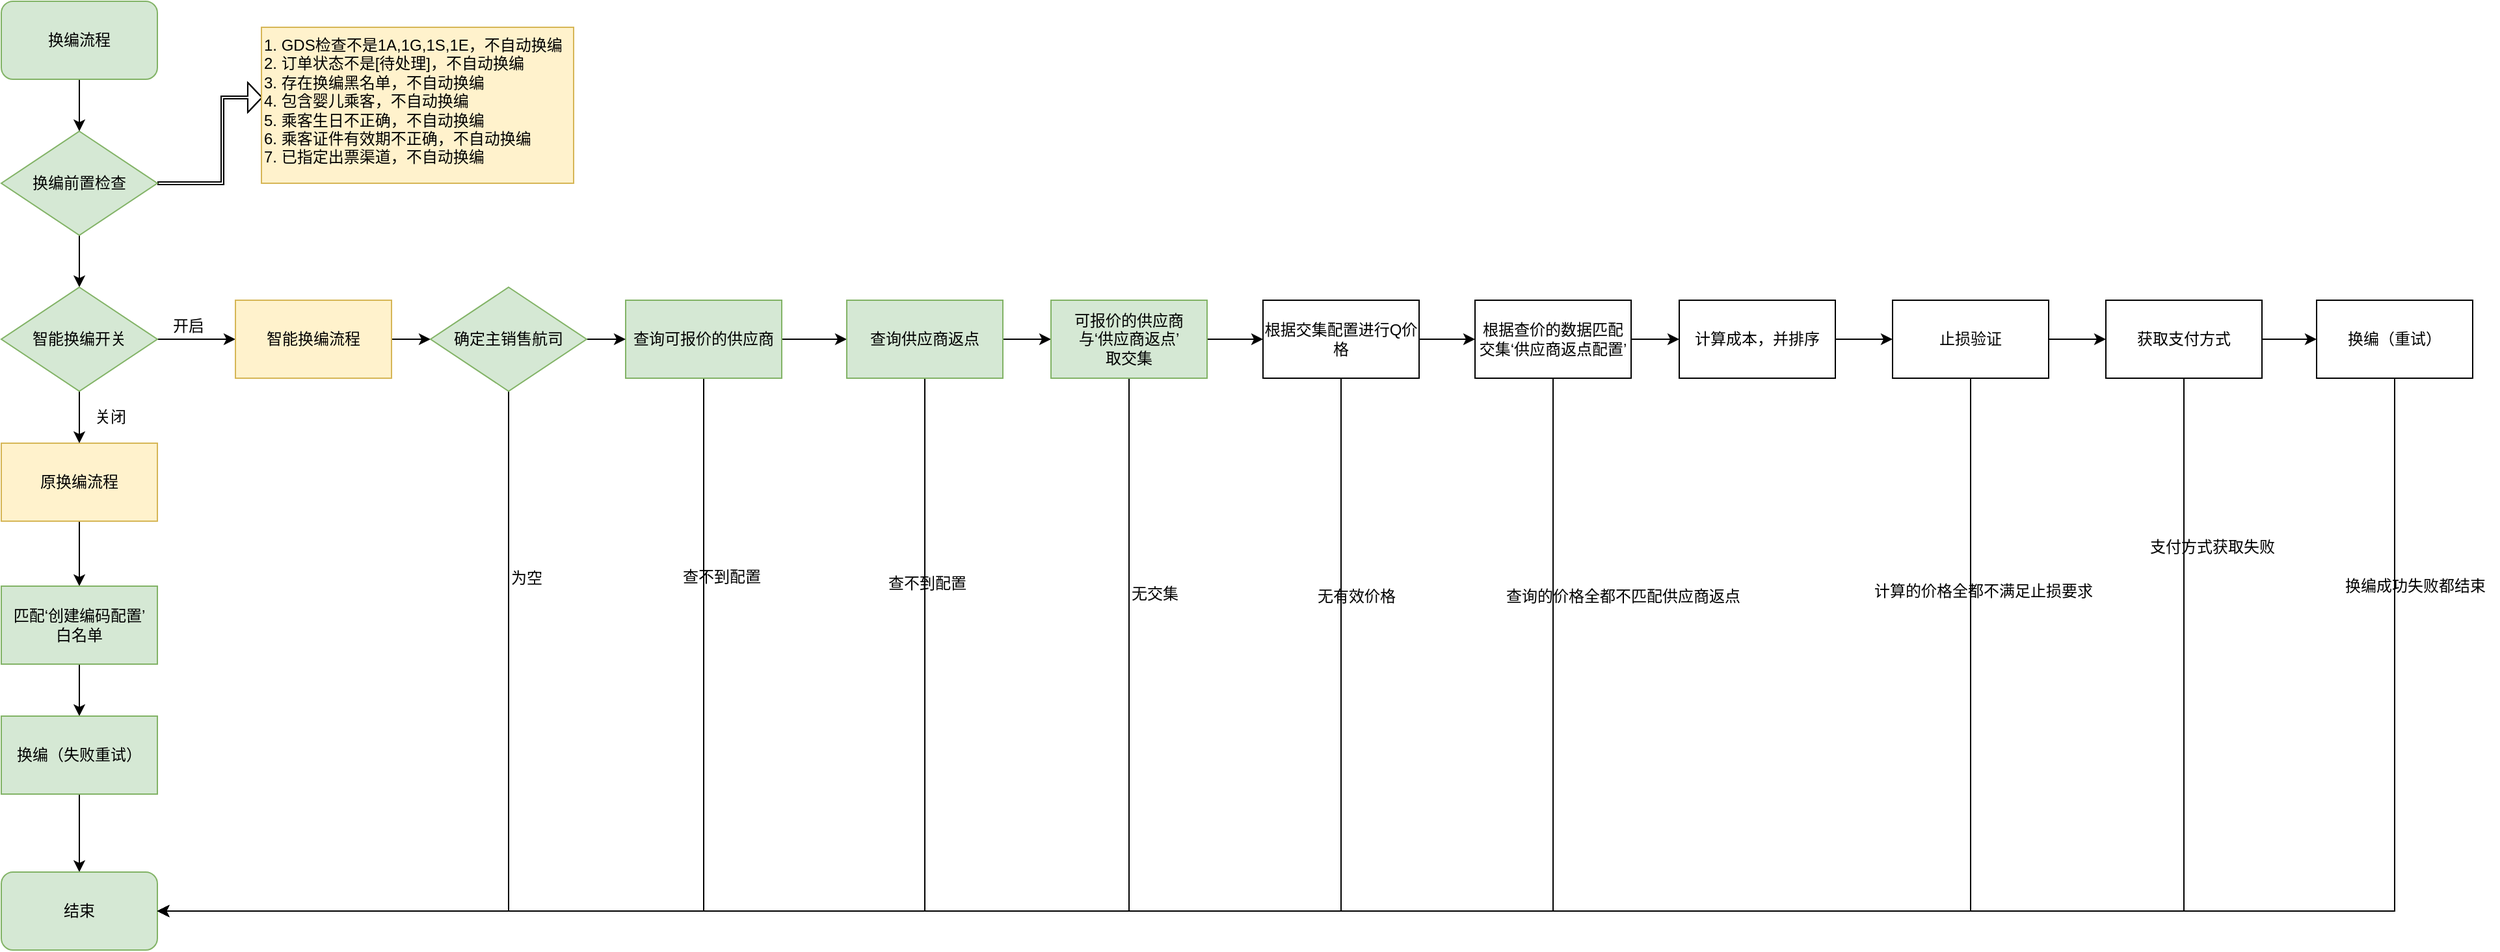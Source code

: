 <mxfile version="10.7.7" type="github"><diagram id="Fu-8c9Igl0WV-Uy8TeVr" name="第 1 页"><mxGraphModel dx="1158" dy="766" grid="1" gridSize="10" guides="1" tooltips="1" connect="1" arrows="1" fold="1" page="1" pageScale="1" pageWidth="827" pageHeight="1169" math="0" shadow="0"><root><mxCell id="0"/><mxCell id="1" parent="0"/><mxCell id="R-AHkqssRI2kWCLYH0Ky-14" style="edgeStyle=orthogonalEdgeStyle;rounded=0;orthogonalLoop=1;jettySize=auto;html=1;exitX=0.5;exitY=1;exitDx=0;exitDy=0;entryX=0.5;entryY=0;entryDx=0;entryDy=0;" parent="1" source="R-AHkqssRI2kWCLYH0Ky-1" target="R-AHkqssRI2kWCLYH0Ky-9" edge="1"><mxGeometry relative="1" as="geometry"/></mxCell><mxCell id="R-AHkqssRI2kWCLYH0Ky-1" value="原换编流程" style="rounded=0;whiteSpace=wrap;html=1;fillColor=#fff2cc;strokeColor=#d6b656;" parent="1" vertex="1"><mxGeometry x="200" y="360" width="120" height="60" as="geometry"/></mxCell><mxCell id="R-AHkqssRI2kWCLYH0Ky-12" style="edgeStyle=orthogonalEdgeStyle;rounded=0;orthogonalLoop=1;jettySize=auto;html=1;exitX=0.5;exitY=1;exitDx=0;exitDy=0;entryX=0.5;entryY=0;entryDx=0;entryDy=0;" parent="1" source="R-AHkqssRI2kWCLYH0Ky-4" target="R-AHkqssRI2kWCLYH0Ky-6" edge="1"><mxGeometry relative="1" as="geometry"/></mxCell><mxCell id="hX_Xk6LFj6MfjmRYL03D-2" value="" style="edgeStyle=orthogonalEdgeStyle;rounded=0;orthogonalLoop=1;jettySize=auto;html=1;entryX=0.004;entryY=0.45;entryDx=0;entryDy=0;entryPerimeter=0;shape=flexArrow;width=2;endSize=3.33;" edge="1" parent="1" source="R-AHkqssRI2kWCLYH0Ky-4" target="RbqSEhtfvwtirUpKuO1h-3"><mxGeometry relative="1" as="geometry"><mxPoint x="400" y="160" as="targetPoint"/><Array as="points"><mxPoint x="370" y="160"/><mxPoint x="370" y="94"/></Array></mxGeometry></mxCell><mxCell id="R-AHkqssRI2kWCLYH0Ky-4" value="换编前置检查" style="rhombus;whiteSpace=wrap;html=1;fillColor=#d5e8d4;strokeColor=#82b366;" parent="1" vertex="1"><mxGeometry x="200" y="120" width="120" height="80" as="geometry"/></mxCell><mxCell id="R-AHkqssRI2kWCLYH0Ky-13" style="edgeStyle=orthogonalEdgeStyle;rounded=0;orthogonalLoop=1;jettySize=auto;html=1;exitX=0.5;exitY=1;exitDx=0;exitDy=0;entryX=0.5;entryY=0;entryDx=0;entryDy=0;" parent="1" source="R-AHkqssRI2kWCLYH0Ky-6" target="R-AHkqssRI2kWCLYH0Ky-1" edge="1"><mxGeometry relative="1" as="geometry"/></mxCell><mxCell id="R-AHkqssRI2kWCLYH0Ky-20" style="edgeStyle=orthogonalEdgeStyle;rounded=0;orthogonalLoop=1;jettySize=auto;html=1;exitX=1;exitY=0.5;exitDx=0;exitDy=0;entryX=0;entryY=0.5;entryDx=0;entryDy=0;" parent="1" source="R-AHkqssRI2kWCLYH0Ky-6" target="R-AHkqssRI2kWCLYH0Ky-19" edge="1"><mxGeometry relative="1" as="geometry"/></mxCell><mxCell id="R-AHkqssRI2kWCLYH0Ky-6" value="智能换编开关" style="rhombus;whiteSpace=wrap;html=1;fillColor=#d5e8d4;strokeColor=#82b366;" parent="1" vertex="1"><mxGeometry x="200" y="240" width="120" height="80" as="geometry"/></mxCell><mxCell id="R-AHkqssRI2kWCLYH0Ky-11" style="edgeStyle=orthogonalEdgeStyle;rounded=0;orthogonalLoop=1;jettySize=auto;html=1;exitX=0.5;exitY=1;exitDx=0;exitDy=0;entryX=0.5;entryY=0;entryDx=0;entryDy=0;" parent="1" source="R-AHkqssRI2kWCLYH0Ky-7" target="R-AHkqssRI2kWCLYH0Ky-4" edge="1"><mxGeometry relative="1" as="geometry"/></mxCell><mxCell id="R-AHkqssRI2kWCLYH0Ky-7" value="换编流程" style="rounded=1;whiteSpace=wrap;html=1;fillColor=#d5e8d4;strokeColor=#82b366;" parent="1" vertex="1"><mxGeometry x="200" y="20" width="120" height="60" as="geometry"/></mxCell><mxCell id="R-AHkqssRI2kWCLYH0Ky-15" style="edgeStyle=orthogonalEdgeStyle;rounded=0;orthogonalLoop=1;jettySize=auto;html=1;exitX=0.5;exitY=1;exitDx=0;exitDy=0;entryX=0.5;entryY=0;entryDx=0;entryDy=0;" parent="1" source="R-AHkqssRI2kWCLYH0Ky-9" target="R-AHkqssRI2kWCLYH0Ky-10" edge="1"><mxGeometry relative="1" as="geometry"/></mxCell><mxCell id="R-AHkqssRI2kWCLYH0Ky-9" value="匹配‘创建编码配置’&lt;br&gt;白名单" style="rounded=0;whiteSpace=wrap;html=1;fillColor=#d5e8d4;strokeColor=#82b366;" parent="1" vertex="1"><mxGeometry x="200" y="470" width="120" height="60" as="geometry"/></mxCell><mxCell id="R-AHkqssRI2kWCLYH0Ky-17" style="edgeStyle=orthogonalEdgeStyle;rounded=0;orthogonalLoop=1;jettySize=auto;html=1;exitX=0.5;exitY=1;exitDx=0;exitDy=0;entryX=0.5;entryY=0;entryDx=0;entryDy=0;" parent="1" source="R-AHkqssRI2kWCLYH0Ky-10" target="R-AHkqssRI2kWCLYH0Ky-16" edge="1"><mxGeometry relative="1" as="geometry"/></mxCell><mxCell id="R-AHkqssRI2kWCLYH0Ky-10" value="换编（失败重试）&lt;br&gt;" style="rounded=0;whiteSpace=wrap;html=1;fillColor=#d5e8d4;strokeColor=#82b366;" parent="1" vertex="1"><mxGeometry x="200" y="570" width="120" height="60" as="geometry"/></mxCell><mxCell id="R-AHkqssRI2kWCLYH0Ky-16" value="结束" style="rounded=1;whiteSpace=wrap;html=1;fillColor=#d5e8d4;strokeColor=#82b366;" parent="1" vertex="1"><mxGeometry x="200" y="690" width="120" height="60" as="geometry"/></mxCell><mxCell id="R-AHkqssRI2kWCLYH0Ky-18" value="关闭" style="text;html=1;resizable=0;points=[];autosize=1;align=left;verticalAlign=top;spacingTop=-4;" parent="1" vertex="1"><mxGeometry x="270" y="330" width="40" height="20" as="geometry"/></mxCell><mxCell id="R-AHkqssRI2kWCLYH0Ky-28" style="edgeStyle=orthogonalEdgeStyle;rounded=0;orthogonalLoop=1;jettySize=auto;html=1;exitX=1;exitY=0.5;exitDx=0;exitDy=0;entryX=0;entryY=0.5;entryDx=0;entryDy=0;" parent="1" source="R-AHkqssRI2kWCLYH0Ky-19" target="R-AHkqssRI2kWCLYH0Ky-26" edge="1"><mxGeometry relative="1" as="geometry"/></mxCell><mxCell id="R-AHkqssRI2kWCLYH0Ky-19" value="智能换编流程" style="rounded=0;whiteSpace=wrap;html=1;fillColor=#fff2cc;strokeColor=#d6b656;" parent="1" vertex="1"><mxGeometry x="380" y="250" width="120" height="60" as="geometry"/></mxCell><mxCell id="R-AHkqssRI2kWCLYH0Ky-30" style="edgeStyle=orthogonalEdgeStyle;rounded=0;orthogonalLoop=1;jettySize=auto;html=1;exitX=1;exitY=0.5;exitDx=0;exitDy=0;entryX=0;entryY=0.5;entryDx=0;entryDy=0;" parent="1" source="R-AHkqssRI2kWCLYH0Ky-21" target="R-AHkqssRI2kWCLYH0Ky-22" edge="1"><mxGeometry relative="1" as="geometry"/></mxCell><mxCell id="R-AHkqssRI2kWCLYH0Ky-50" style="edgeStyle=orthogonalEdgeStyle;rounded=0;orthogonalLoop=1;jettySize=auto;html=1;exitX=0.5;exitY=1;exitDx=0;exitDy=0;entryX=1;entryY=0.5;entryDx=0;entryDy=0;" parent="1" source="R-AHkqssRI2kWCLYH0Ky-21" target="R-AHkqssRI2kWCLYH0Ky-16" edge="1"><mxGeometry relative="1" as="geometry"/></mxCell><mxCell id="R-AHkqssRI2kWCLYH0Ky-21" value="查询可报价的供应商" style="rounded=0;whiteSpace=wrap;html=1;fillColor=#d5e8d4;strokeColor=#82b366;align=center;" parent="1" vertex="1"><mxGeometry x="680" y="250" width="120" height="60" as="geometry"/></mxCell><mxCell id="R-AHkqssRI2kWCLYH0Ky-37" value="" style="edgeStyle=orthogonalEdgeStyle;rounded=0;orthogonalLoop=1;jettySize=auto;html=1;" parent="1" source="R-AHkqssRI2kWCLYH0Ky-22" target="R-AHkqssRI2kWCLYH0Ky-36" edge="1"><mxGeometry relative="1" as="geometry"/></mxCell><mxCell id="R-AHkqssRI2kWCLYH0Ky-51" style="edgeStyle=orthogonalEdgeStyle;rounded=0;orthogonalLoop=1;jettySize=auto;html=1;exitX=0.5;exitY=1;exitDx=0;exitDy=0;entryX=1;entryY=0.5;entryDx=0;entryDy=0;" parent="1" source="R-AHkqssRI2kWCLYH0Ky-22" target="R-AHkqssRI2kWCLYH0Ky-16" edge="1"><mxGeometry relative="1" as="geometry"/></mxCell><mxCell id="R-AHkqssRI2kWCLYH0Ky-22" value="查询供应商返点&lt;br&gt;" style="rounded=0;whiteSpace=wrap;html=1;fillColor=#d5e8d4;strokeColor=#82b366;align=center;" parent="1" vertex="1"><mxGeometry x="850" y="250" width="120" height="60" as="geometry"/></mxCell><mxCell id="R-AHkqssRI2kWCLYH0Ky-41" value="" style="edgeStyle=orthogonalEdgeStyle;rounded=0;orthogonalLoop=1;jettySize=auto;html=1;" parent="1" source="R-AHkqssRI2kWCLYH0Ky-36" target="R-AHkqssRI2kWCLYH0Ky-40" edge="1"><mxGeometry relative="1" as="geometry"/></mxCell><mxCell id="R-AHkqssRI2kWCLYH0Ky-52" style="edgeStyle=orthogonalEdgeStyle;rounded=0;orthogonalLoop=1;jettySize=auto;html=1;exitX=0.5;exitY=1;exitDx=0;exitDy=0;entryX=1;entryY=0.5;entryDx=0;entryDy=0;" parent="1" source="R-AHkqssRI2kWCLYH0Ky-36" target="R-AHkqssRI2kWCLYH0Ky-16" edge="1"><mxGeometry relative="1" as="geometry"/></mxCell><mxCell id="R-AHkqssRI2kWCLYH0Ky-36" value="可报价的供应商&lt;br&gt;与‘供应商返点’&lt;br&gt;取交集&lt;br&gt;" style="rounded=0;whiteSpace=wrap;html=1;fillColor=#d5e8d4;strokeColor=#82b366;" parent="1" vertex="1"><mxGeometry x="1007" y="250" width="120" height="60" as="geometry"/></mxCell><mxCell id="R-AHkqssRI2kWCLYH0Ky-45" value="" style="edgeStyle=orthogonalEdgeStyle;rounded=0;orthogonalLoop=1;jettySize=auto;html=1;" parent="1" source="R-AHkqssRI2kWCLYH0Ky-40" target="R-AHkqssRI2kWCLYH0Ky-44" edge="1"><mxGeometry relative="1" as="geometry"/></mxCell><mxCell id="R-AHkqssRI2kWCLYH0Ky-53" style="edgeStyle=orthogonalEdgeStyle;rounded=0;orthogonalLoop=1;jettySize=auto;html=1;exitX=0.5;exitY=1;exitDx=0;exitDy=0;entryX=1;entryY=0.5;entryDx=0;entryDy=0;" parent="1" source="R-AHkqssRI2kWCLYH0Ky-40" target="R-AHkqssRI2kWCLYH0Ky-16" edge="1"><mxGeometry relative="1" as="geometry"/></mxCell><mxCell id="R-AHkqssRI2kWCLYH0Ky-40" value="根据交集配置进行Q价格" style="rounded=0;whiteSpace=wrap;html=1;" parent="1" vertex="1"><mxGeometry x="1170" y="250" width="120" height="60" as="geometry"/></mxCell><mxCell id="R-AHkqssRI2kWCLYH0Ky-54" style="edgeStyle=orthogonalEdgeStyle;rounded=0;orthogonalLoop=1;jettySize=auto;html=1;exitX=0.5;exitY=1;exitDx=0;exitDy=0;entryX=1;entryY=0.5;entryDx=0;entryDy=0;" parent="1" source="R-AHkqssRI2kWCLYH0Ky-44" target="R-AHkqssRI2kWCLYH0Ky-16" edge="1"><mxGeometry relative="1" as="geometry"/></mxCell><mxCell id="R-AHkqssRI2kWCLYH0Ky-56" value="" style="edgeStyle=orthogonalEdgeStyle;rounded=0;orthogonalLoop=1;jettySize=auto;html=1;" parent="1" source="R-AHkqssRI2kWCLYH0Ky-44" target="R-AHkqssRI2kWCLYH0Ky-55" edge="1"><mxGeometry relative="1" as="geometry"/></mxCell><mxCell id="R-AHkqssRI2kWCLYH0Ky-44" value="根据查价的数据匹配交集‘供应商返点配置’" style="rounded=0;whiteSpace=wrap;html=1;" parent="1" vertex="1"><mxGeometry x="1333" y="250" width="120" height="60" as="geometry"/></mxCell><mxCell id="R-AHkqssRI2kWCLYH0Ky-58" value="" style="edgeStyle=orthogonalEdgeStyle;rounded=0;orthogonalLoop=1;jettySize=auto;html=1;" parent="1" source="R-AHkqssRI2kWCLYH0Ky-55" target="R-AHkqssRI2kWCLYH0Ky-57" edge="1"><mxGeometry relative="1" as="geometry"/></mxCell><mxCell id="R-AHkqssRI2kWCLYH0Ky-55" value="计算成本，并排序" style="rounded=0;whiteSpace=wrap;html=1;" parent="1" vertex="1"><mxGeometry x="1490" y="250" width="120" height="60" as="geometry"/></mxCell><mxCell id="R-AHkqssRI2kWCLYH0Ky-59" style="edgeStyle=orthogonalEdgeStyle;rounded=0;orthogonalLoop=1;jettySize=auto;html=1;exitX=0.5;exitY=1;exitDx=0;exitDy=0;entryX=1;entryY=0.5;entryDx=0;entryDy=0;" parent="1" source="R-AHkqssRI2kWCLYH0Ky-57" target="R-AHkqssRI2kWCLYH0Ky-16" edge="1"><mxGeometry relative="1" as="geometry"/></mxCell><mxCell id="R-AHkqssRI2kWCLYH0Ky-61" value="" style="edgeStyle=orthogonalEdgeStyle;rounded=0;orthogonalLoop=1;jettySize=auto;html=1;" parent="1" source="R-AHkqssRI2kWCLYH0Ky-57" target="R-AHkqssRI2kWCLYH0Ky-60" edge="1"><mxGeometry relative="1" as="geometry"/></mxCell><mxCell id="R-AHkqssRI2kWCLYH0Ky-57" value="止损验证" style="rounded=0;whiteSpace=wrap;html=1;" parent="1" vertex="1"><mxGeometry x="1654" y="250" width="120" height="60" as="geometry"/></mxCell><mxCell id="R-AHkqssRI2kWCLYH0Ky-64" style="edgeStyle=orthogonalEdgeStyle;rounded=0;orthogonalLoop=1;jettySize=auto;html=1;exitX=0.5;exitY=1;exitDx=0;exitDy=0;entryX=1;entryY=0.5;entryDx=0;entryDy=0;" parent="1" source="R-AHkqssRI2kWCLYH0Ky-60" target="R-AHkqssRI2kWCLYH0Ky-16" edge="1"><mxGeometry relative="1" as="geometry"/></mxCell><mxCell id="R-AHkqssRI2kWCLYH0Ky-66" value="" style="edgeStyle=orthogonalEdgeStyle;rounded=0;orthogonalLoop=1;jettySize=auto;html=1;" parent="1" source="R-AHkqssRI2kWCLYH0Ky-60" target="R-AHkqssRI2kWCLYH0Ky-65" edge="1"><mxGeometry relative="1" as="geometry"/></mxCell><mxCell id="R-AHkqssRI2kWCLYH0Ky-60" value="获取支付方式" style="rounded=0;whiteSpace=wrap;html=1;" parent="1" vertex="1"><mxGeometry x="1818" y="250" width="120" height="60" as="geometry"/></mxCell><mxCell id="R-AHkqssRI2kWCLYH0Ky-67" style="edgeStyle=orthogonalEdgeStyle;rounded=0;orthogonalLoop=1;jettySize=auto;html=1;exitX=0.5;exitY=1;exitDx=0;exitDy=0;entryX=1;entryY=0.5;entryDx=0;entryDy=0;" parent="1" source="R-AHkqssRI2kWCLYH0Ky-65" target="R-AHkqssRI2kWCLYH0Ky-16" edge="1"><mxGeometry relative="1" as="geometry"/></mxCell><mxCell id="R-AHkqssRI2kWCLYH0Ky-65" value="换编（重试）&lt;br&gt;" style="rounded=0;whiteSpace=wrap;html=1;" parent="1" vertex="1"><mxGeometry x="1980" y="250" width="120" height="60" as="geometry"/></mxCell><mxCell id="R-AHkqssRI2kWCLYH0Ky-29" style="edgeStyle=orthogonalEdgeStyle;rounded=0;orthogonalLoop=1;jettySize=auto;html=1;exitX=1;exitY=0.5;exitDx=0;exitDy=0;entryX=0;entryY=0.5;entryDx=0;entryDy=0;" parent="1" source="R-AHkqssRI2kWCLYH0Ky-26" target="R-AHkqssRI2kWCLYH0Ky-21" edge="1"><mxGeometry relative="1" as="geometry"/></mxCell><mxCell id="R-AHkqssRI2kWCLYH0Ky-49" style="edgeStyle=orthogonalEdgeStyle;rounded=0;orthogonalLoop=1;jettySize=auto;html=1;exitX=0.5;exitY=1;exitDx=0;exitDy=0;entryX=1;entryY=0.5;entryDx=0;entryDy=0;" parent="1" source="R-AHkqssRI2kWCLYH0Ky-26" target="R-AHkqssRI2kWCLYH0Ky-16" edge="1"><mxGeometry relative="1" as="geometry"/></mxCell><mxCell id="R-AHkqssRI2kWCLYH0Ky-26" value="确定主销售航司&lt;br&gt;" style="rhombus;whiteSpace=wrap;html=1;fillColor=#d5e8d4;strokeColor=#82b366;" parent="1" vertex="1"><mxGeometry x="530" y="240" width="120" height="80" as="geometry"/></mxCell><mxCell id="R-AHkqssRI2kWCLYH0Ky-33" value="查不到配置&lt;br&gt;&lt;br&gt;" style="text;html=1;resizable=0;points=[];autosize=1;align=left;verticalAlign=top;spacingTop=-4;" parent="1" vertex="1"><mxGeometry x="722" y="453" width="80" height="30" as="geometry"/></mxCell><mxCell id="R-AHkqssRI2kWCLYH0Ky-34" value="查不到配置&lt;br&gt;&lt;br&gt;" style="text;html=1;resizable=0;points=[];autosize=1;align=left;verticalAlign=top;spacingTop=-4;" parent="1" vertex="1"><mxGeometry x="880" y="458" width="80" height="30" as="geometry"/></mxCell><mxCell id="R-AHkqssRI2kWCLYH0Ky-39" value="无交集&lt;br&gt;&lt;br&gt;" style="text;html=1;resizable=0;points=[];autosize=1;align=left;verticalAlign=top;spacingTop=-4;" parent="1" vertex="1"><mxGeometry x="1067" y="466" width="50" height="30" as="geometry"/></mxCell><mxCell id="R-AHkqssRI2kWCLYH0Ky-43" value="无有效价格" style="text;html=1;resizable=0;points=[];autosize=1;align=left;verticalAlign=top;spacingTop=-4;" parent="1" vertex="1"><mxGeometry x="1210" y="468" width="80" height="20" as="geometry"/></mxCell><mxCell id="R-AHkqssRI2kWCLYH0Ky-62" value="查询的价格全都不匹配供应商返点" style="text;html=1;resizable=0;points=[];autosize=1;align=left;verticalAlign=top;spacingTop=-4;" parent="1" vertex="1"><mxGeometry x="1355" y="468" width="200" height="20" as="geometry"/></mxCell><mxCell id="R-AHkqssRI2kWCLYH0Ky-63" value="计算的价格全都不满足止损要求&lt;br&gt;&lt;br&gt;" style="text;html=1;resizable=0;points=[];autosize=1;align=left;verticalAlign=top;spacingTop=-4;" parent="1" vertex="1"><mxGeometry x="1638" y="464" width="180" height="30" as="geometry"/></mxCell><mxCell id="R-AHkqssRI2kWCLYH0Ky-68" value="换编成功失败都结束" style="text;html=1;resizable=0;points=[];autosize=1;align=left;verticalAlign=top;spacingTop=-4;" parent="1" vertex="1"><mxGeometry x="2000" y="460" width="120" height="20" as="geometry"/></mxCell><mxCell id="R-AHkqssRI2kWCLYH0Ky-69" value="支付方式获取失败&lt;br&gt;&lt;br&gt;" style="text;html=1;resizable=0;points=[];autosize=1;align=left;verticalAlign=top;spacingTop=-4;" parent="1" vertex="1"><mxGeometry x="1850" y="430" width="110" height="30" as="geometry"/></mxCell><mxCell id="RbqSEhtfvwtirUpKuO1h-3" value="&lt;div&gt;1. GDS检查不是1A,1G,1S,1E，不自动换编&lt;/div&gt;&lt;div&gt;2. 订单状态不是[待处理]，不自动换编&lt;/div&gt;&lt;div&gt;3. 存在换编黑名单，不自动换编&lt;/div&gt;&lt;div&gt;4. 包含婴儿乘客，不自动换编&lt;/div&gt;&lt;div&gt;5. 乘客生日不正确，不自动换编&lt;/div&gt;&lt;div&gt;6. 乘客证件有效期不正确，不自动换编&lt;/div&gt;&lt;div&gt;7. 已指定出票渠道，不自动换编&lt;/div&gt;" style="rounded=0;whiteSpace=wrap;html=1;align=left;verticalAlign=top;fillColor=#fff2cc;strokeColor=#d6b656;" parent="1" vertex="1"><mxGeometry x="400" y="40" width="240" height="120" as="geometry"/></mxCell><mxCell id="hX_Xk6LFj6MfjmRYL03D-3" value="开启" style="text;html=1;resizable=0;points=[];autosize=1;align=left;verticalAlign=top;spacingTop=-4;" vertex="1" parent="1"><mxGeometry x="330" y="260" width="40" height="20" as="geometry"/></mxCell><mxCell id="hX_Xk6LFj6MfjmRYL03D-5" value="为空" style="text;html=1;resizable=0;points=[];autosize=1;align=left;verticalAlign=top;spacingTop=-4;" vertex="1" parent="1"><mxGeometry x="590" y="454" width="40" height="20" as="geometry"/></mxCell></root></mxGraphModel></diagram></mxfile>
